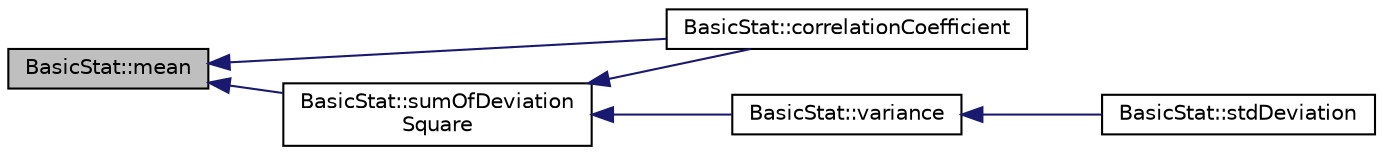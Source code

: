 digraph "BasicStat::mean"
{
  edge [fontname="Helvetica",fontsize="10",labelfontname="Helvetica",labelfontsize="10"];
  node [fontname="Helvetica",fontsize="10",shape=record];
  rankdir="LR";
  Node5 [label="BasicStat::mean",height=0.2,width=0.4,color="black", fillcolor="grey75", style="filled", fontcolor="black"];
  Node5 -> Node6 [dir="back",color="midnightblue",fontsize="10",style="solid",fontname="Helvetica"];
  Node6 [label="BasicStat::correlationCoefficient",height=0.2,width=0.4,color="black", fillcolor="white", style="filled",URL="$class_basic_stat.html#ac3bd7e555b37fa0acfe67050918fe5f2",tooltip="correlationCoefficient 상관계수 "];
  Node5 -> Node7 [dir="back",color="midnightblue",fontsize="10",style="solid",fontname="Helvetica"];
  Node7 [label="BasicStat::sumOfDeviation\lSquare",height=0.2,width=0.4,color="black", fillcolor="white", style="filled",URL="$class_basic_stat.html#a205826e32aa25d75146442f49e0d2684",tooltip="sumOfDeviationSquare 편차 제곱의 합 "];
  Node7 -> Node8 [dir="back",color="midnightblue",fontsize="10",style="solid",fontname="Helvetica"];
  Node8 [label="BasicStat::variance",height=0.2,width=0.4,color="black", fillcolor="white", style="filled",URL="$class_basic_stat.html#a8f9136c78622bab441f265cad8e68cf0",tooltip="variance 분산 "];
  Node8 -> Node9 [dir="back",color="midnightblue",fontsize="10",style="solid",fontname="Helvetica"];
  Node9 [label="BasicStat::stdDeviation",height=0.2,width=0.4,color="black", fillcolor="white", style="filled",URL="$class_basic_stat.html#abb6de0298ddccab2faa991ef3fd750be",tooltip="stdDeviation 표준편차 "];
  Node7 -> Node6 [dir="back",color="midnightblue",fontsize="10",style="solid",fontname="Helvetica"];
}
